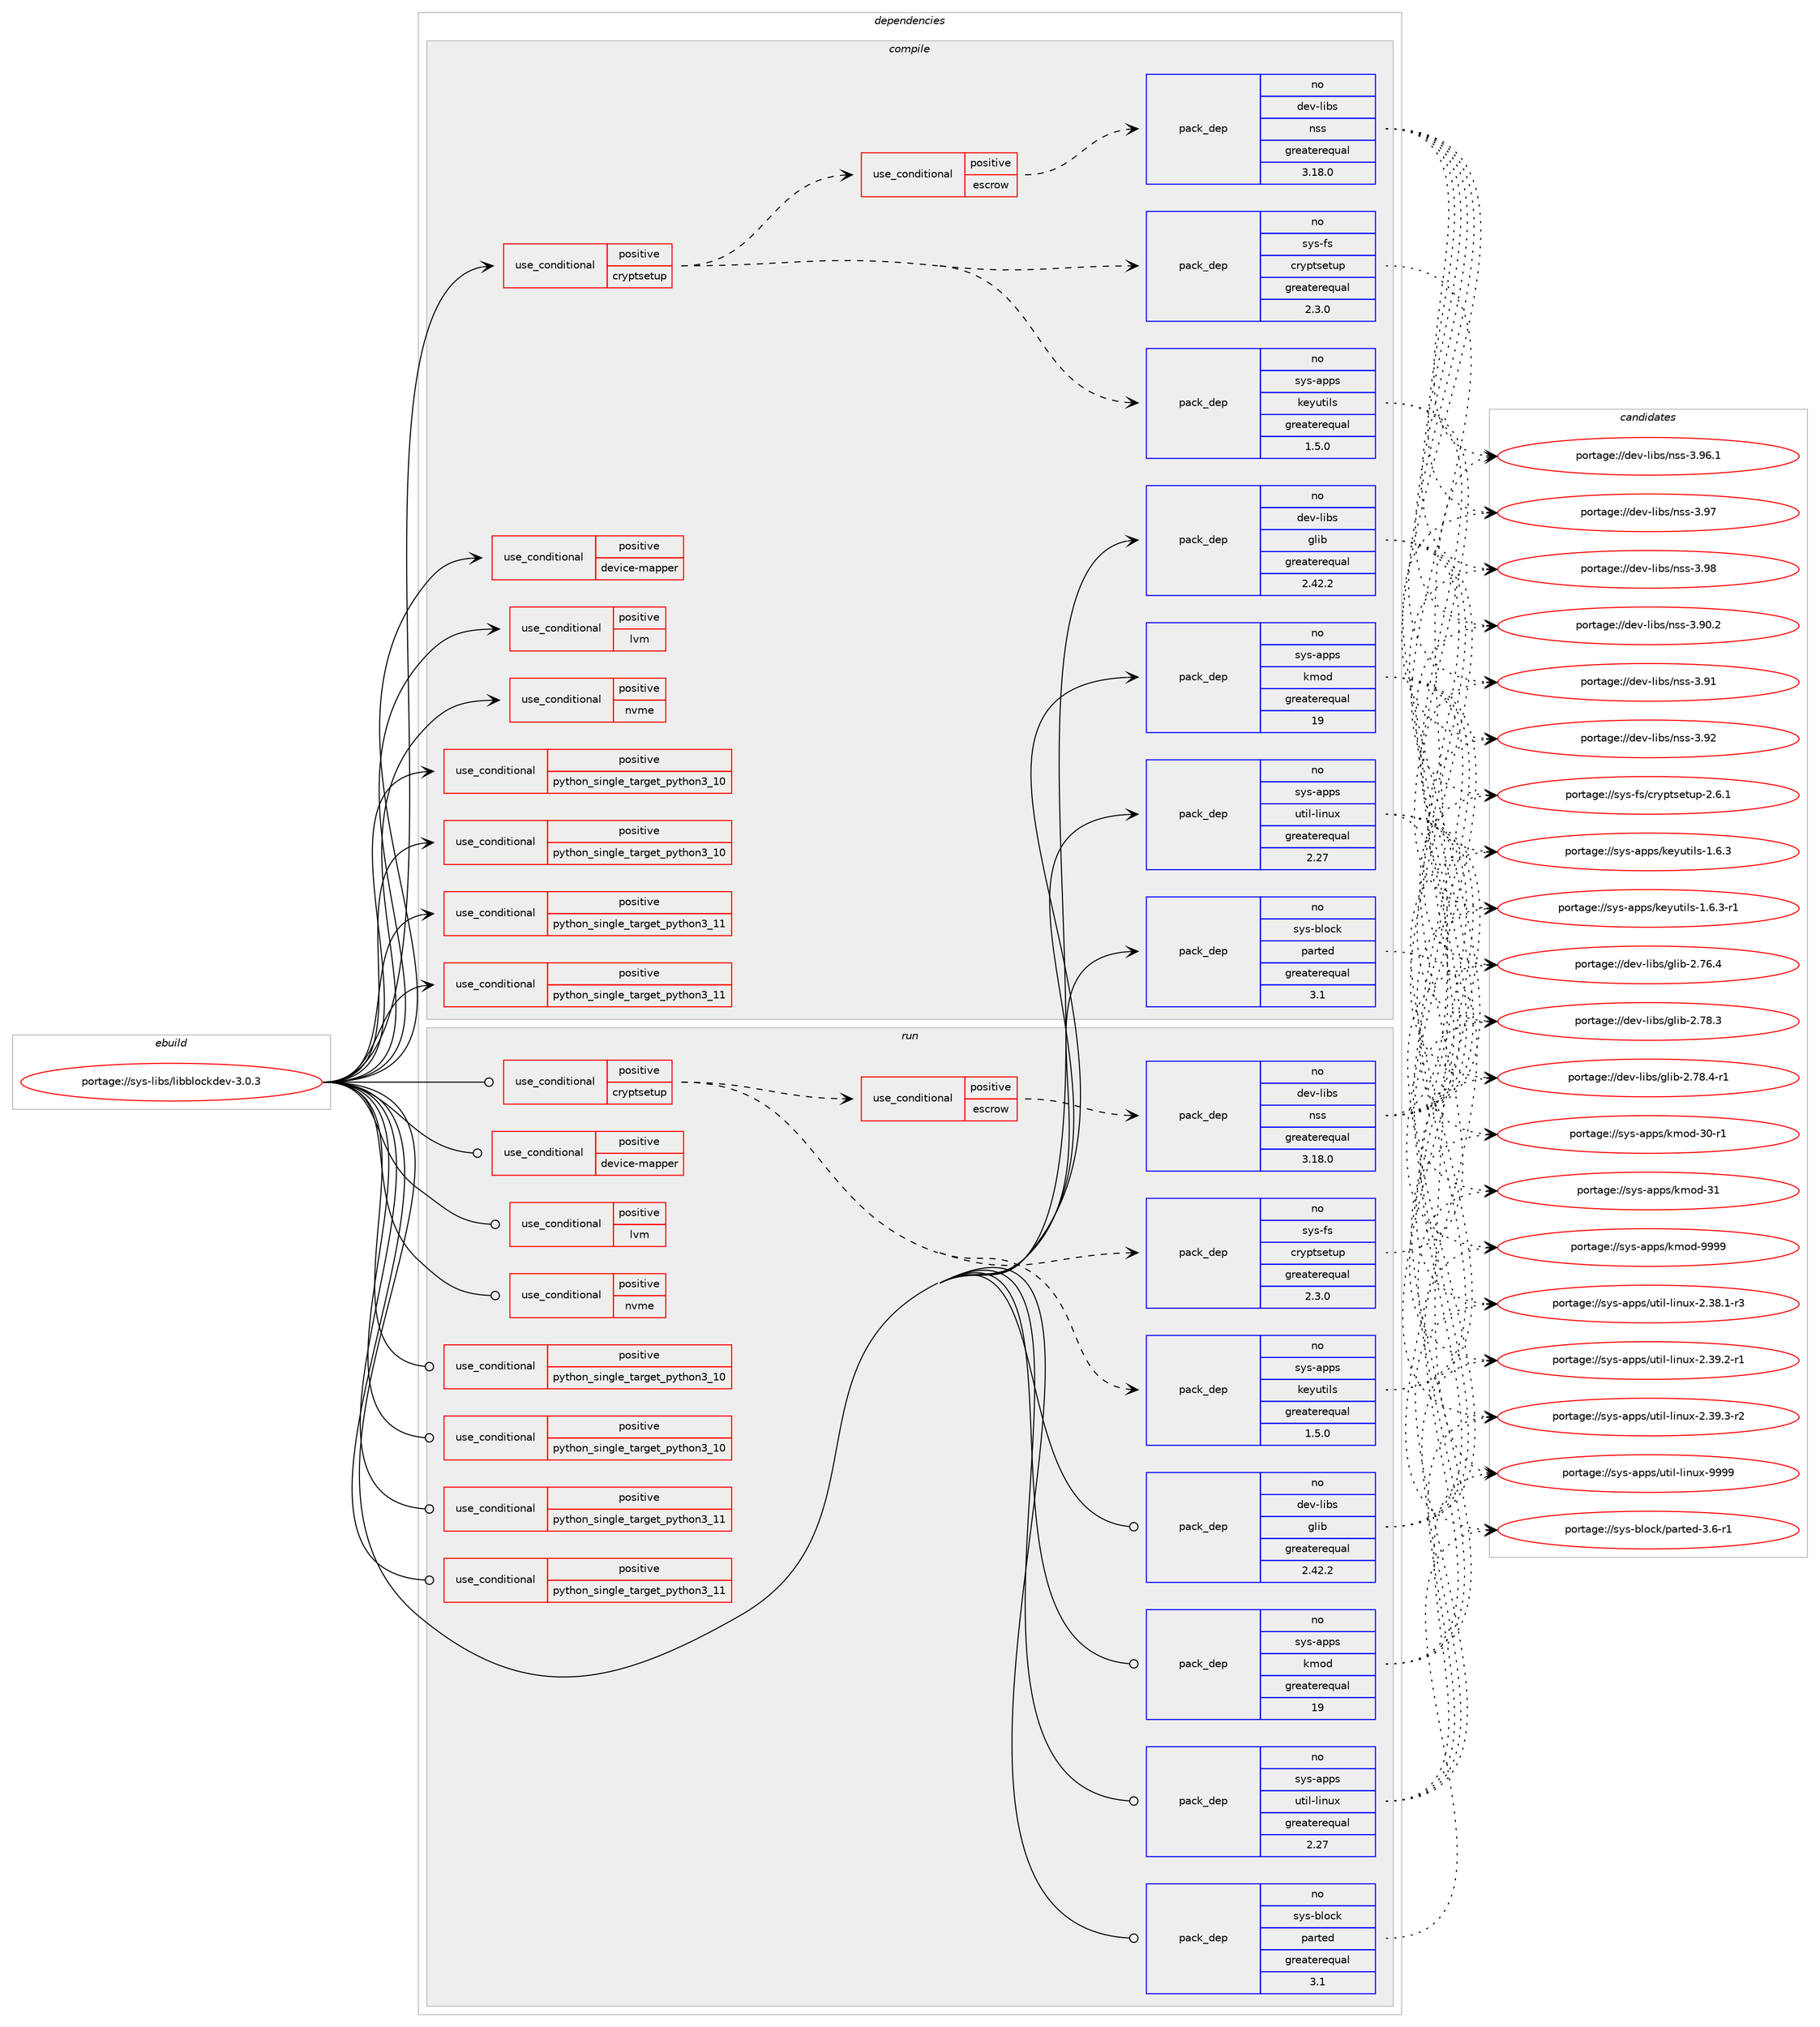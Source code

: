 digraph prolog {

# *************
# Graph options
# *************

newrank=true;
concentrate=true;
compound=true;
graph [rankdir=LR,fontname=Helvetica,fontsize=10,ranksep=1.5];#, ranksep=2.5, nodesep=0.2];
edge  [arrowhead=vee];
node  [fontname=Helvetica,fontsize=10];

# **********
# The ebuild
# **********

subgraph cluster_leftcol {
color=gray;
rank=same;
label=<<i>ebuild</i>>;
id [label="portage://sys-libs/libblockdev-3.0.3", color=red, width=4, href="../sys-libs/libblockdev-3.0.3.svg"];
}

# ****************
# The dependencies
# ****************

subgraph cluster_midcol {
color=gray;
label=<<i>dependencies</i>>;
subgraph cluster_compile {
fillcolor="#eeeeee";
style=filled;
label=<<i>compile</i>>;
subgraph cond13325 {
dependency19146 [label=<<TABLE BORDER="0" CELLBORDER="1" CELLSPACING="0" CELLPADDING="4"><TR><TD ROWSPAN="3" CELLPADDING="10">use_conditional</TD></TR><TR><TD>positive</TD></TR><TR><TD>cryptsetup</TD></TR></TABLE>>, shape=none, color=red];
subgraph cond13326 {
dependency19147 [label=<<TABLE BORDER="0" CELLBORDER="1" CELLSPACING="0" CELLPADDING="4"><TR><TD ROWSPAN="3" CELLPADDING="10">use_conditional</TD></TR><TR><TD>positive</TD></TR><TR><TD>escrow</TD></TR></TABLE>>, shape=none, color=red];
subgraph pack5648 {
dependency19148 [label=<<TABLE BORDER="0" CELLBORDER="1" CELLSPACING="0" CELLPADDING="4" WIDTH="220"><TR><TD ROWSPAN="6" CELLPADDING="30">pack_dep</TD></TR><TR><TD WIDTH="110">no</TD></TR><TR><TD>dev-libs</TD></TR><TR><TD>nss</TD></TR><TR><TD>greaterequal</TD></TR><TR><TD>3.18.0</TD></TR></TABLE>>, shape=none, color=blue];
}
dependency19147:e -> dependency19148:w [weight=20,style="dashed",arrowhead="vee"];
# *** BEGIN UNKNOWN DEPENDENCY TYPE (TODO) ***
# dependency19147 -> package_dependency(portage://sys-libs/libblockdev-3.0.3,install,no,dev-libs,volume_key,none,[,,],[],[])
# *** END UNKNOWN DEPENDENCY TYPE (TODO) ***

}
dependency19146:e -> dependency19147:w [weight=20,style="dashed",arrowhead="vee"];
subgraph pack5649 {
dependency19149 [label=<<TABLE BORDER="0" CELLBORDER="1" CELLSPACING="0" CELLPADDING="4" WIDTH="220"><TR><TD ROWSPAN="6" CELLPADDING="30">pack_dep</TD></TR><TR><TD WIDTH="110">no</TD></TR><TR><TD>sys-apps</TD></TR><TR><TD>keyutils</TD></TR><TR><TD>greaterequal</TD></TR><TR><TD>1.5.0</TD></TR></TABLE>>, shape=none, color=blue];
}
dependency19146:e -> dependency19149:w [weight=20,style="dashed",arrowhead="vee"];
subgraph pack5650 {
dependency19150 [label=<<TABLE BORDER="0" CELLBORDER="1" CELLSPACING="0" CELLPADDING="4" WIDTH="220"><TR><TD ROWSPAN="6" CELLPADDING="30">pack_dep</TD></TR><TR><TD WIDTH="110">no</TD></TR><TR><TD>sys-fs</TD></TR><TR><TD>cryptsetup</TD></TR><TR><TD>greaterequal</TD></TR><TR><TD>2.3.0</TD></TR></TABLE>>, shape=none, color=blue];
}
dependency19146:e -> dependency19150:w [weight=20,style="dashed",arrowhead="vee"];
}
id:e -> dependency19146:w [weight=20,style="solid",arrowhead="vee"];
subgraph cond13327 {
dependency19151 [label=<<TABLE BORDER="0" CELLBORDER="1" CELLSPACING="0" CELLPADDING="4"><TR><TD ROWSPAN="3" CELLPADDING="10">use_conditional</TD></TR><TR><TD>positive</TD></TR><TR><TD>device-mapper</TD></TR></TABLE>>, shape=none, color=red];
# *** BEGIN UNKNOWN DEPENDENCY TYPE (TODO) ***
# dependency19151 -> package_dependency(portage://sys-libs/libblockdev-3.0.3,install,no,sys-fs,lvm2,none,[,,],[],[])
# *** END UNKNOWN DEPENDENCY TYPE (TODO) ***

}
id:e -> dependency19151:w [weight=20,style="solid",arrowhead="vee"];
subgraph cond13328 {
dependency19152 [label=<<TABLE BORDER="0" CELLBORDER="1" CELLSPACING="0" CELLPADDING="4"><TR><TD ROWSPAN="3" CELLPADDING="10">use_conditional</TD></TR><TR><TD>positive</TD></TR><TR><TD>lvm</TD></TR></TABLE>>, shape=none, color=red];
# *** BEGIN UNKNOWN DEPENDENCY TYPE (TODO) ***
# dependency19152 -> package_dependency(portage://sys-libs/libblockdev-3.0.3,install,no,sys-fs,lvm2,none,[,,],[],[])
# *** END UNKNOWN DEPENDENCY TYPE (TODO) ***

# *** BEGIN UNKNOWN DEPENDENCY TYPE (TODO) ***
# dependency19152 -> package_dependency(portage://sys-libs/libblockdev-3.0.3,install,no,virtual,udev,none,[,,],[],[])
# *** END UNKNOWN DEPENDENCY TYPE (TODO) ***

}
id:e -> dependency19152:w [weight=20,style="solid",arrowhead="vee"];
subgraph cond13329 {
dependency19153 [label=<<TABLE BORDER="0" CELLBORDER="1" CELLSPACING="0" CELLPADDING="4"><TR><TD ROWSPAN="3" CELLPADDING="10">use_conditional</TD></TR><TR><TD>positive</TD></TR><TR><TD>nvme</TD></TR></TABLE>>, shape=none, color=red];
# *** BEGIN UNKNOWN DEPENDENCY TYPE (TODO) ***
# dependency19153 -> package_dependency(portage://sys-libs/libblockdev-3.0.3,install,no,sys-libs,libnvme,none,[,,],[],[])
# *** END UNKNOWN DEPENDENCY TYPE (TODO) ***

}
id:e -> dependency19153:w [weight=20,style="solid",arrowhead="vee"];
subgraph cond13330 {
dependency19154 [label=<<TABLE BORDER="0" CELLBORDER="1" CELLSPACING="0" CELLPADDING="4"><TR><TD ROWSPAN="3" CELLPADDING="10">use_conditional</TD></TR><TR><TD>positive</TD></TR><TR><TD>python_single_target_python3_10</TD></TR></TABLE>>, shape=none, color=red];
# *** BEGIN UNKNOWN DEPENDENCY TYPE (TODO) ***
# dependency19154 -> package_dependency(portage://sys-libs/libblockdev-3.0.3,install,no,dev-lang,python,none,[,,],[slot(3.10)],[])
# *** END UNKNOWN DEPENDENCY TYPE (TODO) ***

}
id:e -> dependency19154:w [weight=20,style="solid",arrowhead="vee"];
subgraph cond13331 {
dependency19155 [label=<<TABLE BORDER="0" CELLBORDER="1" CELLSPACING="0" CELLPADDING="4"><TR><TD ROWSPAN="3" CELLPADDING="10">use_conditional</TD></TR><TR><TD>positive</TD></TR><TR><TD>python_single_target_python3_10</TD></TR></TABLE>>, shape=none, color=red];
# *** BEGIN UNKNOWN DEPENDENCY TYPE (TODO) ***
# dependency19155 -> package_dependency(portage://sys-libs/libblockdev-3.0.3,install,no,dev-python,pygobject,none,[,,],[slot(3)],[use(enable(python_targets_python3_10),negative)])
# *** END UNKNOWN DEPENDENCY TYPE (TODO) ***

}
id:e -> dependency19155:w [weight=20,style="solid",arrowhead="vee"];
subgraph cond13332 {
dependency19156 [label=<<TABLE BORDER="0" CELLBORDER="1" CELLSPACING="0" CELLPADDING="4"><TR><TD ROWSPAN="3" CELLPADDING="10">use_conditional</TD></TR><TR><TD>positive</TD></TR><TR><TD>python_single_target_python3_11</TD></TR></TABLE>>, shape=none, color=red];
# *** BEGIN UNKNOWN DEPENDENCY TYPE (TODO) ***
# dependency19156 -> package_dependency(portage://sys-libs/libblockdev-3.0.3,install,no,dev-lang,python,none,[,,],[slot(3.11)],[])
# *** END UNKNOWN DEPENDENCY TYPE (TODO) ***

}
id:e -> dependency19156:w [weight=20,style="solid",arrowhead="vee"];
subgraph cond13333 {
dependency19157 [label=<<TABLE BORDER="0" CELLBORDER="1" CELLSPACING="0" CELLPADDING="4"><TR><TD ROWSPAN="3" CELLPADDING="10">use_conditional</TD></TR><TR><TD>positive</TD></TR><TR><TD>python_single_target_python3_11</TD></TR></TABLE>>, shape=none, color=red];
# *** BEGIN UNKNOWN DEPENDENCY TYPE (TODO) ***
# dependency19157 -> package_dependency(portage://sys-libs/libblockdev-3.0.3,install,no,dev-python,pygobject,none,[,,],[slot(3)],[use(enable(python_targets_python3_11),negative)])
# *** END UNKNOWN DEPENDENCY TYPE (TODO) ***

}
id:e -> dependency19157:w [weight=20,style="solid",arrowhead="vee"];
subgraph pack5651 {
dependency19158 [label=<<TABLE BORDER="0" CELLBORDER="1" CELLSPACING="0" CELLPADDING="4" WIDTH="220"><TR><TD ROWSPAN="6" CELLPADDING="30">pack_dep</TD></TR><TR><TD WIDTH="110">no</TD></TR><TR><TD>dev-libs</TD></TR><TR><TD>glib</TD></TR><TR><TD>greaterequal</TD></TR><TR><TD>2.42.2</TD></TR></TABLE>>, shape=none, color=blue];
}
id:e -> dependency19158:w [weight=20,style="solid",arrowhead="vee"];
# *** BEGIN UNKNOWN DEPENDENCY TYPE (TODO) ***
# id -> package_dependency(portage://sys-libs/libblockdev-3.0.3,install,no,dev-libs,libbytesize,none,[,,],[],[])
# *** END UNKNOWN DEPENDENCY TYPE (TODO) ***

# *** BEGIN UNKNOWN DEPENDENCY TYPE (TODO) ***
# id -> package_dependency(portage://sys-libs/libblockdev-3.0.3,install,no,sys-apps,gptfdisk,none,[,,],[],[])
# *** END UNKNOWN DEPENDENCY TYPE (TODO) ***

subgraph pack5652 {
dependency19159 [label=<<TABLE BORDER="0" CELLBORDER="1" CELLSPACING="0" CELLPADDING="4" WIDTH="220"><TR><TD ROWSPAN="6" CELLPADDING="30">pack_dep</TD></TR><TR><TD WIDTH="110">no</TD></TR><TR><TD>sys-apps</TD></TR><TR><TD>kmod</TD></TR><TR><TD>greaterequal</TD></TR><TR><TD>19</TD></TR></TABLE>>, shape=none, color=blue];
}
id:e -> dependency19159:w [weight=20,style="solid",arrowhead="vee"];
subgraph pack5653 {
dependency19160 [label=<<TABLE BORDER="0" CELLBORDER="1" CELLSPACING="0" CELLPADDING="4" WIDTH="220"><TR><TD ROWSPAN="6" CELLPADDING="30">pack_dep</TD></TR><TR><TD WIDTH="110">no</TD></TR><TR><TD>sys-apps</TD></TR><TR><TD>util-linux</TD></TR><TR><TD>greaterequal</TD></TR><TR><TD>2.27</TD></TR></TABLE>>, shape=none, color=blue];
}
id:e -> dependency19160:w [weight=20,style="solid",arrowhead="vee"];
subgraph pack5654 {
dependency19161 [label=<<TABLE BORDER="0" CELLBORDER="1" CELLSPACING="0" CELLPADDING="4" WIDTH="220"><TR><TD ROWSPAN="6" CELLPADDING="30">pack_dep</TD></TR><TR><TD WIDTH="110">no</TD></TR><TR><TD>sys-block</TD></TR><TR><TD>parted</TD></TR><TR><TD>greaterequal</TD></TR><TR><TD>3.1</TD></TR></TABLE>>, shape=none, color=blue];
}
id:e -> dependency19161:w [weight=20,style="solid",arrowhead="vee"];
}
subgraph cluster_compileandrun {
fillcolor="#eeeeee";
style=filled;
label=<<i>compile and run</i>>;
}
subgraph cluster_run {
fillcolor="#eeeeee";
style=filled;
label=<<i>run</i>>;
subgraph cond13334 {
dependency19162 [label=<<TABLE BORDER="0" CELLBORDER="1" CELLSPACING="0" CELLPADDING="4"><TR><TD ROWSPAN="3" CELLPADDING="10">use_conditional</TD></TR><TR><TD>positive</TD></TR><TR><TD>cryptsetup</TD></TR></TABLE>>, shape=none, color=red];
subgraph cond13335 {
dependency19163 [label=<<TABLE BORDER="0" CELLBORDER="1" CELLSPACING="0" CELLPADDING="4"><TR><TD ROWSPAN="3" CELLPADDING="10">use_conditional</TD></TR><TR><TD>positive</TD></TR><TR><TD>escrow</TD></TR></TABLE>>, shape=none, color=red];
subgraph pack5655 {
dependency19164 [label=<<TABLE BORDER="0" CELLBORDER="1" CELLSPACING="0" CELLPADDING="4" WIDTH="220"><TR><TD ROWSPAN="6" CELLPADDING="30">pack_dep</TD></TR><TR><TD WIDTH="110">no</TD></TR><TR><TD>dev-libs</TD></TR><TR><TD>nss</TD></TR><TR><TD>greaterequal</TD></TR><TR><TD>3.18.0</TD></TR></TABLE>>, shape=none, color=blue];
}
dependency19163:e -> dependency19164:w [weight=20,style="dashed",arrowhead="vee"];
# *** BEGIN UNKNOWN DEPENDENCY TYPE (TODO) ***
# dependency19163 -> package_dependency(portage://sys-libs/libblockdev-3.0.3,run,no,dev-libs,volume_key,none,[,,],[],[])
# *** END UNKNOWN DEPENDENCY TYPE (TODO) ***

}
dependency19162:e -> dependency19163:w [weight=20,style="dashed",arrowhead="vee"];
subgraph pack5656 {
dependency19165 [label=<<TABLE BORDER="0" CELLBORDER="1" CELLSPACING="0" CELLPADDING="4" WIDTH="220"><TR><TD ROWSPAN="6" CELLPADDING="30">pack_dep</TD></TR><TR><TD WIDTH="110">no</TD></TR><TR><TD>sys-apps</TD></TR><TR><TD>keyutils</TD></TR><TR><TD>greaterequal</TD></TR><TR><TD>1.5.0</TD></TR></TABLE>>, shape=none, color=blue];
}
dependency19162:e -> dependency19165:w [weight=20,style="dashed",arrowhead="vee"];
subgraph pack5657 {
dependency19166 [label=<<TABLE BORDER="0" CELLBORDER="1" CELLSPACING="0" CELLPADDING="4" WIDTH="220"><TR><TD ROWSPAN="6" CELLPADDING="30">pack_dep</TD></TR><TR><TD WIDTH="110">no</TD></TR><TR><TD>sys-fs</TD></TR><TR><TD>cryptsetup</TD></TR><TR><TD>greaterequal</TD></TR><TR><TD>2.3.0</TD></TR></TABLE>>, shape=none, color=blue];
}
dependency19162:e -> dependency19166:w [weight=20,style="dashed",arrowhead="vee"];
}
id:e -> dependency19162:w [weight=20,style="solid",arrowhead="odot"];
subgraph cond13336 {
dependency19167 [label=<<TABLE BORDER="0" CELLBORDER="1" CELLSPACING="0" CELLPADDING="4"><TR><TD ROWSPAN="3" CELLPADDING="10">use_conditional</TD></TR><TR><TD>positive</TD></TR><TR><TD>device-mapper</TD></TR></TABLE>>, shape=none, color=red];
# *** BEGIN UNKNOWN DEPENDENCY TYPE (TODO) ***
# dependency19167 -> package_dependency(portage://sys-libs/libblockdev-3.0.3,run,no,sys-fs,lvm2,none,[,,],[],[])
# *** END UNKNOWN DEPENDENCY TYPE (TODO) ***

}
id:e -> dependency19167:w [weight=20,style="solid",arrowhead="odot"];
subgraph cond13337 {
dependency19168 [label=<<TABLE BORDER="0" CELLBORDER="1" CELLSPACING="0" CELLPADDING="4"><TR><TD ROWSPAN="3" CELLPADDING="10">use_conditional</TD></TR><TR><TD>positive</TD></TR><TR><TD>lvm</TD></TR></TABLE>>, shape=none, color=red];
# *** BEGIN UNKNOWN DEPENDENCY TYPE (TODO) ***
# dependency19168 -> package_dependency(portage://sys-libs/libblockdev-3.0.3,run,no,sys-fs,lvm2,none,[,,],[],[])
# *** END UNKNOWN DEPENDENCY TYPE (TODO) ***

# *** BEGIN UNKNOWN DEPENDENCY TYPE (TODO) ***
# dependency19168 -> package_dependency(portage://sys-libs/libblockdev-3.0.3,run,no,virtual,udev,none,[,,],[],[])
# *** END UNKNOWN DEPENDENCY TYPE (TODO) ***

}
id:e -> dependency19168:w [weight=20,style="solid",arrowhead="odot"];
subgraph cond13338 {
dependency19169 [label=<<TABLE BORDER="0" CELLBORDER="1" CELLSPACING="0" CELLPADDING="4"><TR><TD ROWSPAN="3" CELLPADDING="10">use_conditional</TD></TR><TR><TD>positive</TD></TR><TR><TD>nvme</TD></TR></TABLE>>, shape=none, color=red];
# *** BEGIN UNKNOWN DEPENDENCY TYPE (TODO) ***
# dependency19169 -> package_dependency(portage://sys-libs/libblockdev-3.0.3,run,no,sys-libs,libnvme,none,[,,],[],[])
# *** END UNKNOWN DEPENDENCY TYPE (TODO) ***

}
id:e -> dependency19169:w [weight=20,style="solid",arrowhead="odot"];
subgraph cond13339 {
dependency19170 [label=<<TABLE BORDER="0" CELLBORDER="1" CELLSPACING="0" CELLPADDING="4"><TR><TD ROWSPAN="3" CELLPADDING="10">use_conditional</TD></TR><TR><TD>positive</TD></TR><TR><TD>python_single_target_python3_10</TD></TR></TABLE>>, shape=none, color=red];
# *** BEGIN UNKNOWN DEPENDENCY TYPE (TODO) ***
# dependency19170 -> package_dependency(portage://sys-libs/libblockdev-3.0.3,run,no,dev-lang,python,none,[,,],[slot(3.10)],[])
# *** END UNKNOWN DEPENDENCY TYPE (TODO) ***

}
id:e -> dependency19170:w [weight=20,style="solid",arrowhead="odot"];
subgraph cond13340 {
dependency19171 [label=<<TABLE BORDER="0" CELLBORDER="1" CELLSPACING="0" CELLPADDING="4"><TR><TD ROWSPAN="3" CELLPADDING="10">use_conditional</TD></TR><TR><TD>positive</TD></TR><TR><TD>python_single_target_python3_10</TD></TR></TABLE>>, shape=none, color=red];
# *** BEGIN UNKNOWN DEPENDENCY TYPE (TODO) ***
# dependency19171 -> package_dependency(portage://sys-libs/libblockdev-3.0.3,run,no,dev-python,pygobject,none,[,,],[slot(3)],[use(enable(python_targets_python3_10),negative)])
# *** END UNKNOWN DEPENDENCY TYPE (TODO) ***

}
id:e -> dependency19171:w [weight=20,style="solid",arrowhead="odot"];
subgraph cond13341 {
dependency19172 [label=<<TABLE BORDER="0" CELLBORDER="1" CELLSPACING="0" CELLPADDING="4"><TR><TD ROWSPAN="3" CELLPADDING="10">use_conditional</TD></TR><TR><TD>positive</TD></TR><TR><TD>python_single_target_python3_11</TD></TR></TABLE>>, shape=none, color=red];
# *** BEGIN UNKNOWN DEPENDENCY TYPE (TODO) ***
# dependency19172 -> package_dependency(portage://sys-libs/libblockdev-3.0.3,run,no,dev-lang,python,none,[,,],[slot(3.11)],[])
# *** END UNKNOWN DEPENDENCY TYPE (TODO) ***

}
id:e -> dependency19172:w [weight=20,style="solid",arrowhead="odot"];
subgraph cond13342 {
dependency19173 [label=<<TABLE BORDER="0" CELLBORDER="1" CELLSPACING="0" CELLPADDING="4"><TR><TD ROWSPAN="3" CELLPADDING="10">use_conditional</TD></TR><TR><TD>positive</TD></TR><TR><TD>python_single_target_python3_11</TD></TR></TABLE>>, shape=none, color=red];
# *** BEGIN UNKNOWN DEPENDENCY TYPE (TODO) ***
# dependency19173 -> package_dependency(portage://sys-libs/libblockdev-3.0.3,run,no,dev-python,pygobject,none,[,,],[slot(3)],[use(enable(python_targets_python3_11),negative)])
# *** END UNKNOWN DEPENDENCY TYPE (TODO) ***

}
id:e -> dependency19173:w [weight=20,style="solid",arrowhead="odot"];
subgraph pack5658 {
dependency19174 [label=<<TABLE BORDER="0" CELLBORDER="1" CELLSPACING="0" CELLPADDING="4" WIDTH="220"><TR><TD ROWSPAN="6" CELLPADDING="30">pack_dep</TD></TR><TR><TD WIDTH="110">no</TD></TR><TR><TD>dev-libs</TD></TR><TR><TD>glib</TD></TR><TR><TD>greaterequal</TD></TR><TR><TD>2.42.2</TD></TR></TABLE>>, shape=none, color=blue];
}
id:e -> dependency19174:w [weight=20,style="solid",arrowhead="odot"];
# *** BEGIN UNKNOWN DEPENDENCY TYPE (TODO) ***
# id -> package_dependency(portage://sys-libs/libblockdev-3.0.3,run,no,dev-libs,libbytesize,none,[,,],[],[])
# *** END UNKNOWN DEPENDENCY TYPE (TODO) ***

# *** BEGIN UNKNOWN DEPENDENCY TYPE (TODO) ***
# id -> package_dependency(portage://sys-libs/libblockdev-3.0.3,run,no,sys-apps,gptfdisk,none,[,,],[],[])
# *** END UNKNOWN DEPENDENCY TYPE (TODO) ***

subgraph pack5659 {
dependency19175 [label=<<TABLE BORDER="0" CELLBORDER="1" CELLSPACING="0" CELLPADDING="4" WIDTH="220"><TR><TD ROWSPAN="6" CELLPADDING="30">pack_dep</TD></TR><TR><TD WIDTH="110">no</TD></TR><TR><TD>sys-apps</TD></TR><TR><TD>kmod</TD></TR><TR><TD>greaterequal</TD></TR><TR><TD>19</TD></TR></TABLE>>, shape=none, color=blue];
}
id:e -> dependency19175:w [weight=20,style="solid",arrowhead="odot"];
subgraph pack5660 {
dependency19176 [label=<<TABLE BORDER="0" CELLBORDER="1" CELLSPACING="0" CELLPADDING="4" WIDTH="220"><TR><TD ROWSPAN="6" CELLPADDING="30">pack_dep</TD></TR><TR><TD WIDTH="110">no</TD></TR><TR><TD>sys-apps</TD></TR><TR><TD>util-linux</TD></TR><TR><TD>greaterequal</TD></TR><TR><TD>2.27</TD></TR></TABLE>>, shape=none, color=blue];
}
id:e -> dependency19176:w [weight=20,style="solid",arrowhead="odot"];
subgraph pack5661 {
dependency19177 [label=<<TABLE BORDER="0" CELLBORDER="1" CELLSPACING="0" CELLPADDING="4" WIDTH="220"><TR><TD ROWSPAN="6" CELLPADDING="30">pack_dep</TD></TR><TR><TD WIDTH="110">no</TD></TR><TR><TD>sys-block</TD></TR><TR><TD>parted</TD></TR><TR><TD>greaterequal</TD></TR><TR><TD>3.1</TD></TR></TABLE>>, shape=none, color=blue];
}
id:e -> dependency19177:w [weight=20,style="solid",arrowhead="odot"];
}
}

# **************
# The candidates
# **************

subgraph cluster_choices {
rank=same;
color=gray;
label=<<i>candidates</i>>;

subgraph choice5648 {
color=black;
nodesep=1;
choice10010111845108105981154711011511545514657484650 [label="portage://dev-libs/nss-3.90.2", color=red, width=4,href="../dev-libs/nss-3.90.2.svg"];
choice1001011184510810598115471101151154551465749 [label="portage://dev-libs/nss-3.91", color=red, width=4,href="../dev-libs/nss-3.91.svg"];
choice1001011184510810598115471101151154551465750 [label="portage://dev-libs/nss-3.92", color=red, width=4,href="../dev-libs/nss-3.92.svg"];
choice10010111845108105981154711011511545514657544649 [label="portage://dev-libs/nss-3.96.1", color=red, width=4,href="../dev-libs/nss-3.96.1.svg"];
choice1001011184510810598115471101151154551465755 [label="portage://dev-libs/nss-3.97", color=red, width=4,href="../dev-libs/nss-3.97.svg"];
choice1001011184510810598115471101151154551465756 [label="portage://dev-libs/nss-3.98", color=red, width=4,href="../dev-libs/nss-3.98.svg"];
dependency19148:e -> choice10010111845108105981154711011511545514657484650:w [style=dotted,weight="100"];
dependency19148:e -> choice1001011184510810598115471101151154551465749:w [style=dotted,weight="100"];
dependency19148:e -> choice1001011184510810598115471101151154551465750:w [style=dotted,weight="100"];
dependency19148:e -> choice10010111845108105981154711011511545514657544649:w [style=dotted,weight="100"];
dependency19148:e -> choice1001011184510810598115471101151154551465755:w [style=dotted,weight="100"];
dependency19148:e -> choice1001011184510810598115471101151154551465756:w [style=dotted,weight="100"];
}
subgraph choice5649 {
color=black;
nodesep=1;
choice115121115459711211211547107101121117116105108115454946544651 [label="portage://sys-apps/keyutils-1.6.3", color=red, width=4,href="../sys-apps/keyutils-1.6.3.svg"];
choice1151211154597112112115471071011211171161051081154549465446514511449 [label="portage://sys-apps/keyutils-1.6.3-r1", color=red, width=4,href="../sys-apps/keyutils-1.6.3-r1.svg"];
dependency19149:e -> choice115121115459711211211547107101121117116105108115454946544651:w [style=dotted,weight="100"];
dependency19149:e -> choice1151211154597112112115471071011211171161051081154549465446514511449:w [style=dotted,weight="100"];
}
subgraph choice5650 {
color=black;
nodesep=1;
choice115121115451021154799114121112116115101116117112455046544649 [label="portage://sys-fs/cryptsetup-2.6.1", color=red, width=4,href="../sys-fs/cryptsetup-2.6.1.svg"];
dependency19150:e -> choice115121115451021154799114121112116115101116117112455046544649:w [style=dotted,weight="100"];
}
subgraph choice5651 {
color=black;
nodesep=1;
choice1001011184510810598115471031081059845504655544652 [label="portage://dev-libs/glib-2.76.4", color=red, width=4,href="../dev-libs/glib-2.76.4.svg"];
choice1001011184510810598115471031081059845504655564651 [label="portage://dev-libs/glib-2.78.3", color=red, width=4,href="../dev-libs/glib-2.78.3.svg"];
choice10010111845108105981154710310810598455046555646524511449 [label="portage://dev-libs/glib-2.78.4-r1", color=red, width=4,href="../dev-libs/glib-2.78.4-r1.svg"];
dependency19158:e -> choice1001011184510810598115471031081059845504655544652:w [style=dotted,weight="100"];
dependency19158:e -> choice1001011184510810598115471031081059845504655564651:w [style=dotted,weight="100"];
dependency19158:e -> choice10010111845108105981154710310810598455046555646524511449:w [style=dotted,weight="100"];
}
subgraph choice5652 {
color=black;
nodesep=1;
choice1151211154597112112115471071091111004551484511449 [label="portage://sys-apps/kmod-30-r1", color=red, width=4,href="../sys-apps/kmod-30-r1.svg"];
choice115121115459711211211547107109111100455149 [label="portage://sys-apps/kmod-31", color=red, width=4,href="../sys-apps/kmod-31.svg"];
choice1151211154597112112115471071091111004557575757 [label="portage://sys-apps/kmod-9999", color=red, width=4,href="../sys-apps/kmod-9999.svg"];
dependency19159:e -> choice1151211154597112112115471071091111004551484511449:w [style=dotted,weight="100"];
dependency19159:e -> choice115121115459711211211547107109111100455149:w [style=dotted,weight="100"];
dependency19159:e -> choice1151211154597112112115471071091111004557575757:w [style=dotted,weight="100"];
}
subgraph choice5653 {
color=black;
nodesep=1;
choice11512111545971121121154711711610510845108105110117120455046515646494511451 [label="portage://sys-apps/util-linux-2.38.1-r3", color=red, width=4,href="../sys-apps/util-linux-2.38.1-r3.svg"];
choice11512111545971121121154711711610510845108105110117120455046515746504511449 [label="portage://sys-apps/util-linux-2.39.2-r1", color=red, width=4,href="../sys-apps/util-linux-2.39.2-r1.svg"];
choice11512111545971121121154711711610510845108105110117120455046515746514511450 [label="portage://sys-apps/util-linux-2.39.3-r2", color=red, width=4,href="../sys-apps/util-linux-2.39.3-r2.svg"];
choice115121115459711211211547117116105108451081051101171204557575757 [label="portage://sys-apps/util-linux-9999", color=red, width=4,href="../sys-apps/util-linux-9999.svg"];
dependency19160:e -> choice11512111545971121121154711711610510845108105110117120455046515646494511451:w [style=dotted,weight="100"];
dependency19160:e -> choice11512111545971121121154711711610510845108105110117120455046515746504511449:w [style=dotted,weight="100"];
dependency19160:e -> choice11512111545971121121154711711610510845108105110117120455046515746514511450:w [style=dotted,weight="100"];
dependency19160:e -> choice115121115459711211211547117116105108451081051101171204557575757:w [style=dotted,weight="100"];
}
subgraph choice5654 {
color=black;
nodesep=1;
choice1151211154598108111991074711297114116101100455146544511449 [label="portage://sys-block/parted-3.6-r1", color=red, width=4,href="../sys-block/parted-3.6-r1.svg"];
dependency19161:e -> choice1151211154598108111991074711297114116101100455146544511449:w [style=dotted,weight="100"];
}
subgraph choice5655 {
color=black;
nodesep=1;
choice10010111845108105981154711011511545514657484650 [label="portage://dev-libs/nss-3.90.2", color=red, width=4,href="../dev-libs/nss-3.90.2.svg"];
choice1001011184510810598115471101151154551465749 [label="portage://dev-libs/nss-3.91", color=red, width=4,href="../dev-libs/nss-3.91.svg"];
choice1001011184510810598115471101151154551465750 [label="portage://dev-libs/nss-3.92", color=red, width=4,href="../dev-libs/nss-3.92.svg"];
choice10010111845108105981154711011511545514657544649 [label="portage://dev-libs/nss-3.96.1", color=red, width=4,href="../dev-libs/nss-3.96.1.svg"];
choice1001011184510810598115471101151154551465755 [label="portage://dev-libs/nss-3.97", color=red, width=4,href="../dev-libs/nss-3.97.svg"];
choice1001011184510810598115471101151154551465756 [label="portage://dev-libs/nss-3.98", color=red, width=4,href="../dev-libs/nss-3.98.svg"];
dependency19164:e -> choice10010111845108105981154711011511545514657484650:w [style=dotted,weight="100"];
dependency19164:e -> choice1001011184510810598115471101151154551465749:w [style=dotted,weight="100"];
dependency19164:e -> choice1001011184510810598115471101151154551465750:w [style=dotted,weight="100"];
dependency19164:e -> choice10010111845108105981154711011511545514657544649:w [style=dotted,weight="100"];
dependency19164:e -> choice1001011184510810598115471101151154551465755:w [style=dotted,weight="100"];
dependency19164:e -> choice1001011184510810598115471101151154551465756:w [style=dotted,weight="100"];
}
subgraph choice5656 {
color=black;
nodesep=1;
choice115121115459711211211547107101121117116105108115454946544651 [label="portage://sys-apps/keyutils-1.6.3", color=red, width=4,href="../sys-apps/keyutils-1.6.3.svg"];
choice1151211154597112112115471071011211171161051081154549465446514511449 [label="portage://sys-apps/keyutils-1.6.3-r1", color=red, width=4,href="../sys-apps/keyutils-1.6.3-r1.svg"];
dependency19165:e -> choice115121115459711211211547107101121117116105108115454946544651:w [style=dotted,weight="100"];
dependency19165:e -> choice1151211154597112112115471071011211171161051081154549465446514511449:w [style=dotted,weight="100"];
}
subgraph choice5657 {
color=black;
nodesep=1;
choice115121115451021154799114121112116115101116117112455046544649 [label="portage://sys-fs/cryptsetup-2.6.1", color=red, width=4,href="../sys-fs/cryptsetup-2.6.1.svg"];
dependency19166:e -> choice115121115451021154799114121112116115101116117112455046544649:w [style=dotted,weight="100"];
}
subgraph choice5658 {
color=black;
nodesep=1;
choice1001011184510810598115471031081059845504655544652 [label="portage://dev-libs/glib-2.76.4", color=red, width=4,href="../dev-libs/glib-2.76.4.svg"];
choice1001011184510810598115471031081059845504655564651 [label="portage://dev-libs/glib-2.78.3", color=red, width=4,href="../dev-libs/glib-2.78.3.svg"];
choice10010111845108105981154710310810598455046555646524511449 [label="portage://dev-libs/glib-2.78.4-r1", color=red, width=4,href="../dev-libs/glib-2.78.4-r1.svg"];
dependency19174:e -> choice1001011184510810598115471031081059845504655544652:w [style=dotted,weight="100"];
dependency19174:e -> choice1001011184510810598115471031081059845504655564651:w [style=dotted,weight="100"];
dependency19174:e -> choice10010111845108105981154710310810598455046555646524511449:w [style=dotted,weight="100"];
}
subgraph choice5659 {
color=black;
nodesep=1;
choice1151211154597112112115471071091111004551484511449 [label="portage://sys-apps/kmod-30-r1", color=red, width=4,href="../sys-apps/kmod-30-r1.svg"];
choice115121115459711211211547107109111100455149 [label="portage://sys-apps/kmod-31", color=red, width=4,href="../sys-apps/kmod-31.svg"];
choice1151211154597112112115471071091111004557575757 [label="portage://sys-apps/kmod-9999", color=red, width=4,href="../sys-apps/kmod-9999.svg"];
dependency19175:e -> choice1151211154597112112115471071091111004551484511449:w [style=dotted,weight="100"];
dependency19175:e -> choice115121115459711211211547107109111100455149:w [style=dotted,weight="100"];
dependency19175:e -> choice1151211154597112112115471071091111004557575757:w [style=dotted,weight="100"];
}
subgraph choice5660 {
color=black;
nodesep=1;
choice11512111545971121121154711711610510845108105110117120455046515646494511451 [label="portage://sys-apps/util-linux-2.38.1-r3", color=red, width=4,href="../sys-apps/util-linux-2.38.1-r3.svg"];
choice11512111545971121121154711711610510845108105110117120455046515746504511449 [label="portage://sys-apps/util-linux-2.39.2-r1", color=red, width=4,href="../sys-apps/util-linux-2.39.2-r1.svg"];
choice11512111545971121121154711711610510845108105110117120455046515746514511450 [label="portage://sys-apps/util-linux-2.39.3-r2", color=red, width=4,href="../sys-apps/util-linux-2.39.3-r2.svg"];
choice115121115459711211211547117116105108451081051101171204557575757 [label="portage://sys-apps/util-linux-9999", color=red, width=4,href="../sys-apps/util-linux-9999.svg"];
dependency19176:e -> choice11512111545971121121154711711610510845108105110117120455046515646494511451:w [style=dotted,weight="100"];
dependency19176:e -> choice11512111545971121121154711711610510845108105110117120455046515746504511449:w [style=dotted,weight="100"];
dependency19176:e -> choice11512111545971121121154711711610510845108105110117120455046515746514511450:w [style=dotted,weight="100"];
dependency19176:e -> choice115121115459711211211547117116105108451081051101171204557575757:w [style=dotted,weight="100"];
}
subgraph choice5661 {
color=black;
nodesep=1;
choice1151211154598108111991074711297114116101100455146544511449 [label="portage://sys-block/parted-3.6-r1", color=red, width=4,href="../sys-block/parted-3.6-r1.svg"];
dependency19177:e -> choice1151211154598108111991074711297114116101100455146544511449:w [style=dotted,weight="100"];
}
}

}
